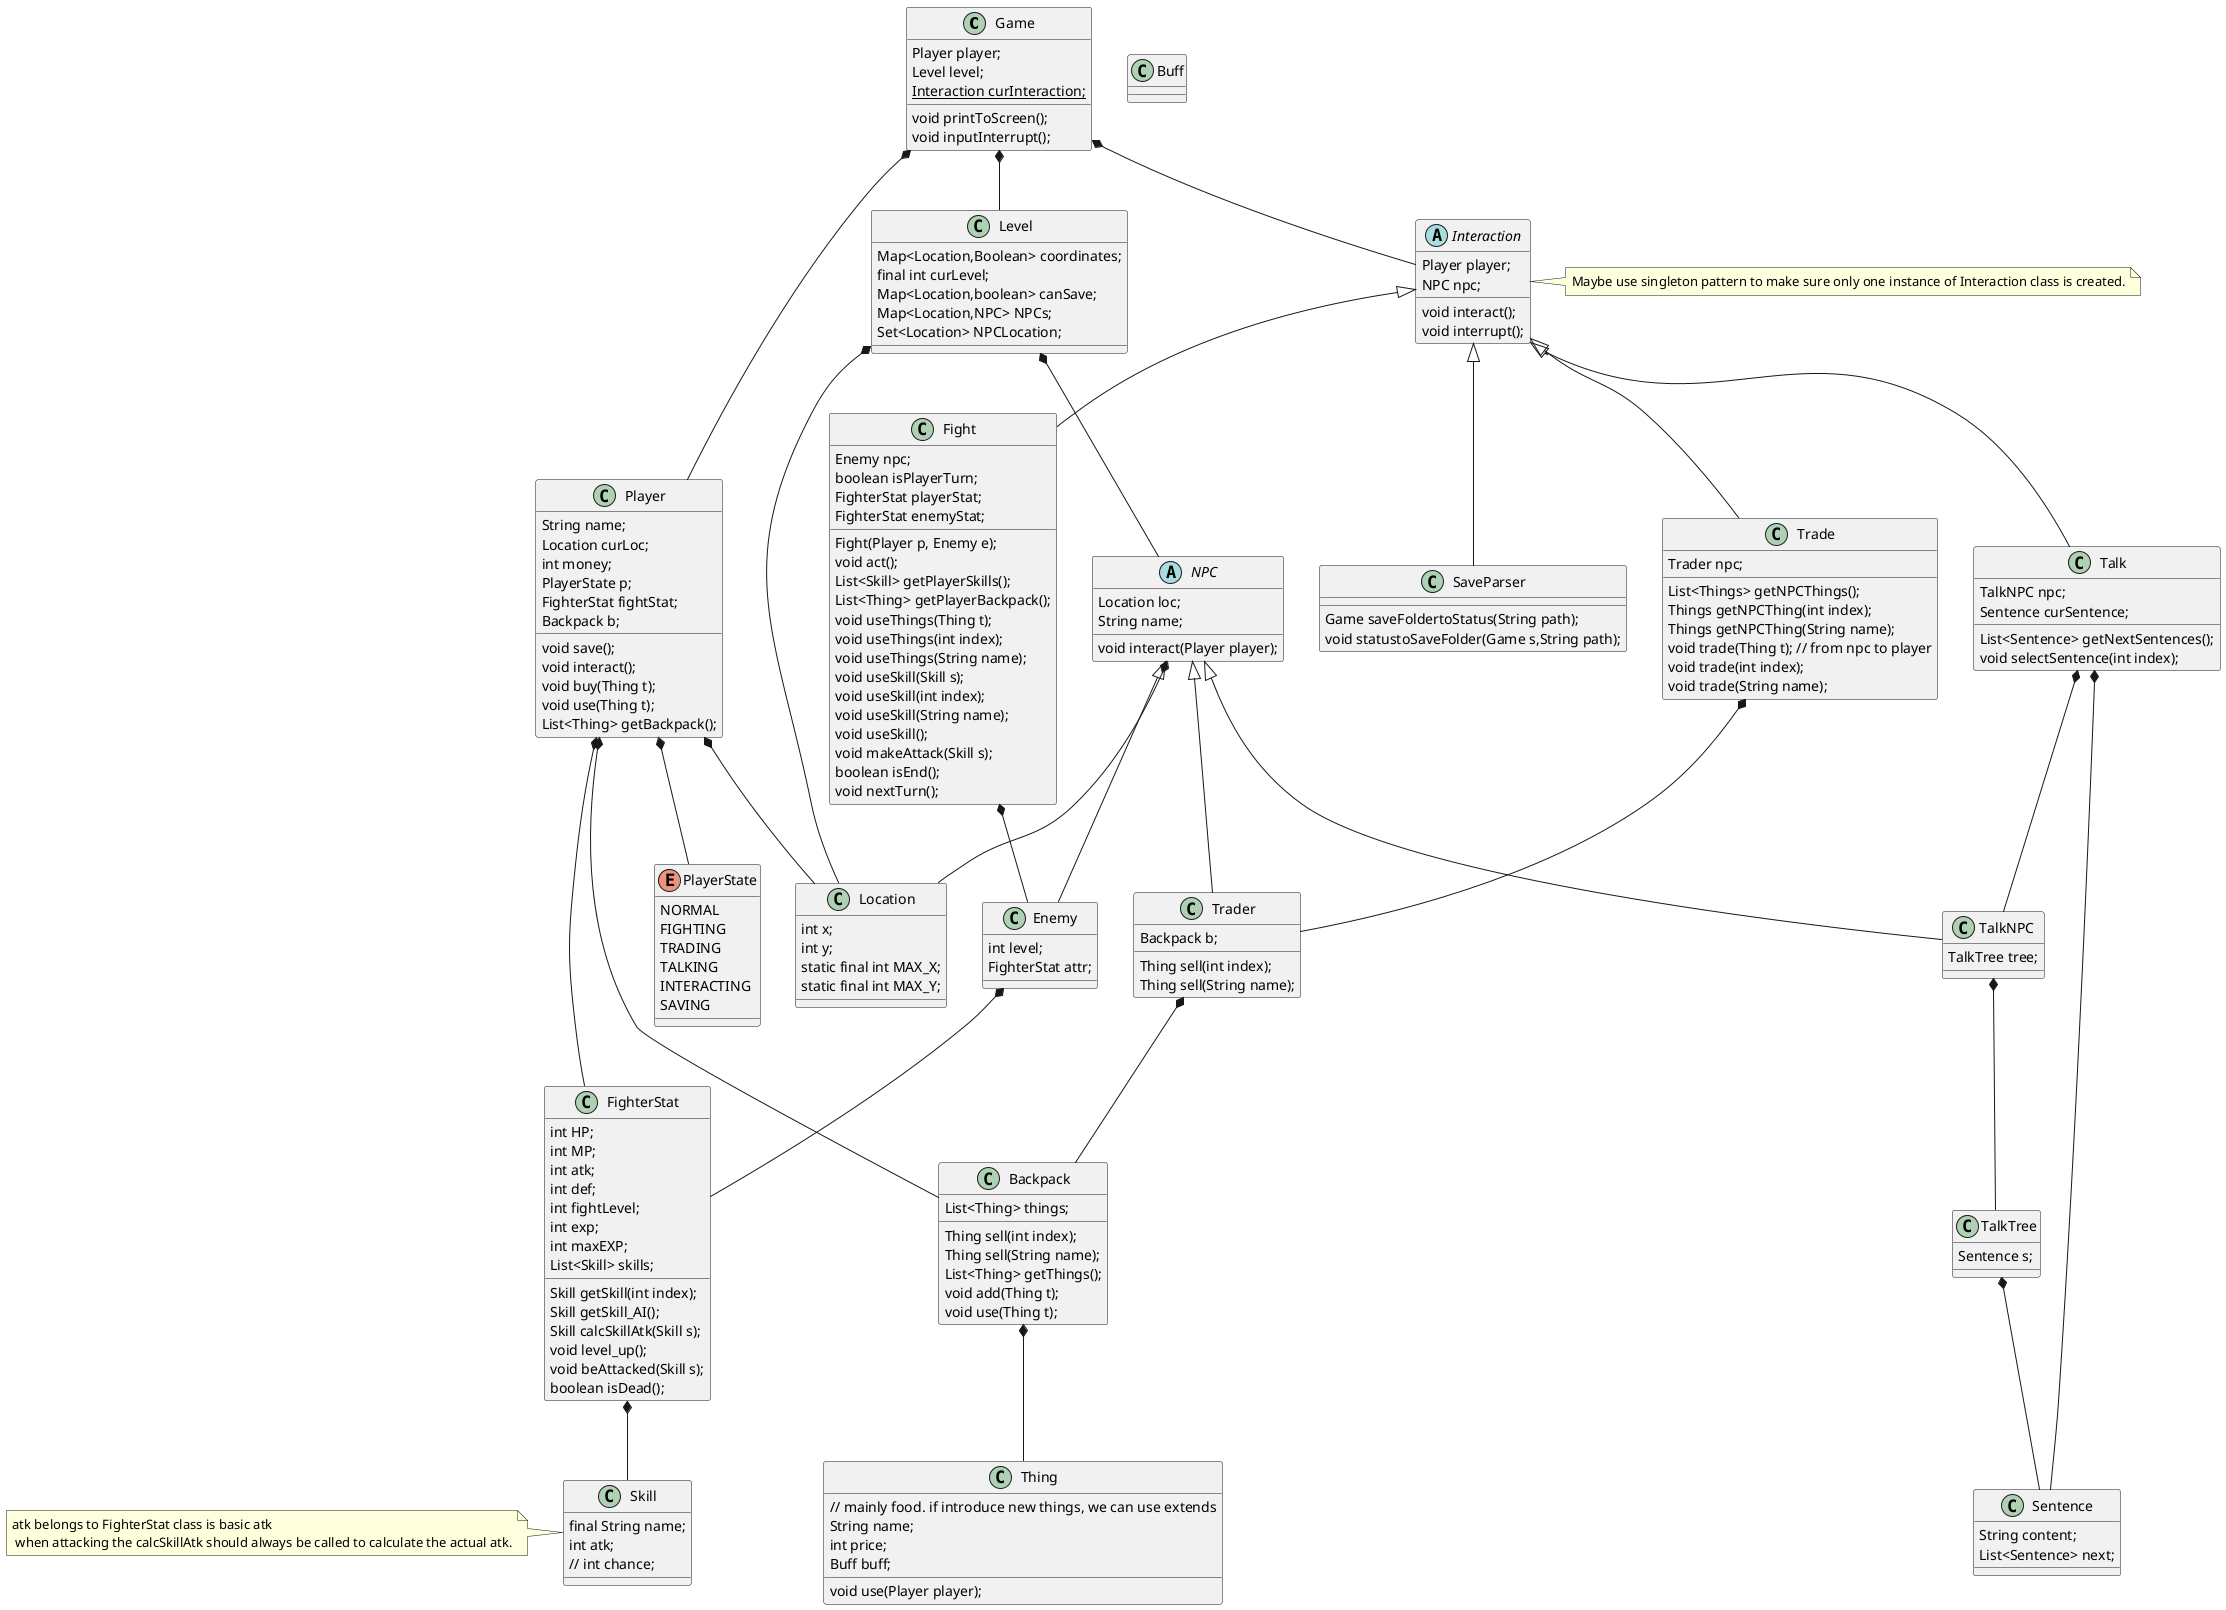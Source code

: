 @startuml

class Game{
    Player player;
    Level level;
    {static} Interaction curInteraction;
    void printToScreen();
    void inputInterrupt();
}

Game *-- Player
Game *-- Level
Game *-- Interaction

class Player{
    String name;
    Location curLoc;
    int money;
    PlayerState p;
    FighterStat fightStat;
    Backpack b;
    void save();
    void interact();
    void buy(Thing t);
    void use(Thing t);
    List<Thing> getBackpack();

}

Player *-- Location
Player *-- PlayerState
Player *-- FighterStat

class Location{
    int x;
    int y;
    static final int MAX_X;
    static final int MAX_Y;
}

enum PlayerState{
    NORMAL
    FIGHTING
    TRADING
    TALKING
    INTERACTING
    SAVING
}
class FighterStat {
    int HP;
    int MP;
    int atk;
    int def;
    int fightLevel;
    int exp;
    int maxEXP;
    List<Skill> skills;
    Skill getSkill(int index);
    Skill getSkill_AI();
    Skill calcSkillAtk(Skill s);
    void level_up();
    void beAttacked(Skill s);
    boolean isDead();
}
FighterStat *-- Skill
class Skill {
    final String name;
    int atk;
    // int chance;
}
class Skill
note left: atk belongs to FighterStat class is basic atk\n when attacking the calcSkillAtk should always be called to calculate the actual atk.

class Level{
    Map<Location,Boolean> coordinates;
    final int curLevel;
    Map<Location,boolean> canSave;
    Map<Location,NPC> NPCs;
    Set<Location> NPCLocation;
}

Level *-- NPC
Level *-- Location

abstract class NPC{
    Location loc;
    String name;
    void interact(Player player);
}
NPC *-- Location
NPC <|-- Enemy
NPC <|-- Trader
NPC <|-- TalkNPC

class Enemy{
    int level;
    FighterStat attr;
}
Enemy *-- FighterStat

class SaveParser{
    Game saveFoldertoStatus(String path);
    void statustoSaveFolder(Game s,String path);
}
Interaction <|-- SaveParser

class Trader{
    Backpack b;
    Thing sell(int index);
    Thing sell(String name);
}

Trader *-- Backpack
Player *-- Backpack

class Backpack{
    List<Thing> things;
    Thing sell(int index);
    Thing sell(String name);
    List<Thing> getThings();
    void add(Thing t);
    void use(Thing t);
}
Backpack *-- Thing

class Thing{
    // mainly food. if introduce new things, we can use extends
    String name;
    int price;
    Buff buff;
    void use(Player player);
}

class Buff

class TalkNPC{
    TalkTree tree;
}
TalkNPC *-- TalkTree

abstract class Interaction {
    Player player;
    NPC npc;
    void interact();
    void interrupt();
}

note right: Maybe use singleton pattern to make sure only one instance of Interaction class is created.

Interaction <|-- Fight
Interaction <|-- Trade
Interaction <|-- Talk

class Talk{
    TalkNPC npc;
    Sentence curSentence;
    List<Sentence> getNextSentences();
    void selectSentence(int index);
}
Talk *-- TalkNPC
Talk *-- Sentence
class TalkTree{
    Sentence s;
}
TalkTree *-- Sentence
class Sentence{
    String content;
    List<Sentence> next;
}

class Trade{
    Trader npc;
    List<Things> getNPCThings();
    Things getNPCThing(int index);
    Things getNPCThing(String name);
    void trade(Thing t); // from npc to player
    void trade(int index);
    void trade(String name);
}
Trade *-- Trader

class Fight{
    Enemy npc;
    boolean isPlayerTurn;
    FighterStat playerStat;
    FighterStat enemyStat;
    Fight(Player p, Enemy e);
    void act();
    List<Skill> getPlayerSkills();
    List<Thing> getPlayerBackpack();
    void useThings(Thing t);
    void useThings(int index);
    void useThings(String name);
    void useSkill(Skill s);
    void useSkill(int index);
    void useSkill(String name);
    void useSkill();
    void makeAttack(Skill s);
    boolean isEnd();
    void nextTurn();
}
Fight *-- Enemy
@enduml